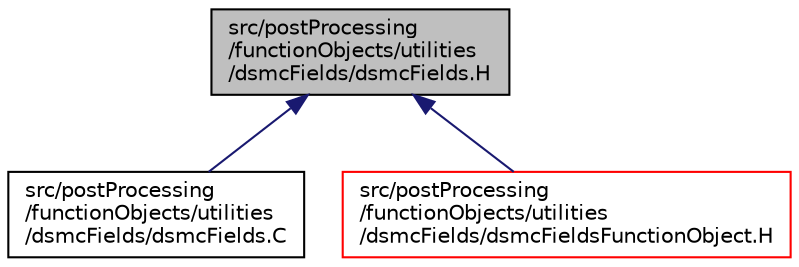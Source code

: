 digraph "src/postProcessing/functionObjects/utilities/dsmcFields/dsmcFields.H"
{
  bgcolor="transparent";
  edge [fontname="Helvetica",fontsize="10",labelfontname="Helvetica",labelfontsize="10"];
  node [fontname="Helvetica",fontsize="10",shape=record];
  Node1 [label="src/postProcessing\l/functionObjects/utilities\l/dsmcFields/dsmcFields.H",height=0.2,width=0.4,color="black", fillcolor="grey75", style="filled", fontcolor="black"];
  Node1 -> Node2 [dir="back",color="midnightblue",fontsize="10",style="solid",fontname="Helvetica"];
  Node2 [label="src/postProcessing\l/functionObjects/utilities\l/dsmcFields/dsmcFields.C",height=0.2,width=0.4,color="black",URL="$a09482.html"];
  Node1 -> Node3 [dir="back",color="midnightblue",fontsize="10",style="solid",fontname="Helvetica"];
  Node3 [label="src/postProcessing\l/functionObjects/utilities\l/dsmcFields/dsmcFieldsFunctionObject.H",height=0.2,width=0.4,color="red",URL="$a09485.html"];
}
